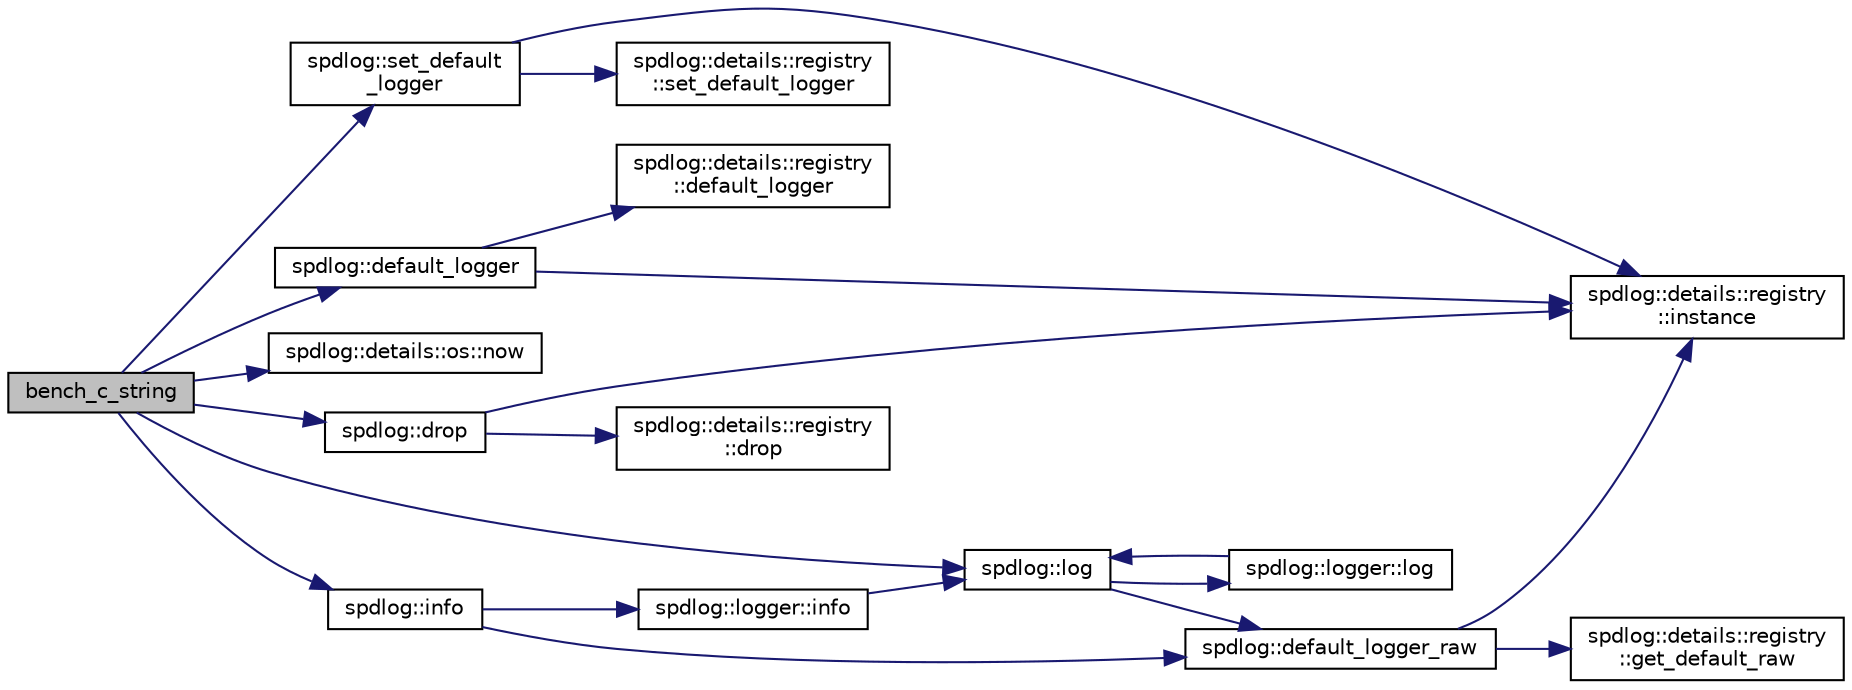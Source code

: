 digraph "bench_c_string"
{
  edge [fontname="Helvetica",fontsize="10",labelfontname="Helvetica",labelfontsize="10"];
  node [fontname="Helvetica",fontsize="10",shape=record];
  rankdir="LR";
  Node1 [label="bench_c_string",height=0.2,width=0.4,color="black", fillcolor="grey75", style="filled" fontcolor="black"];
  Node1 -> Node2 [color="midnightblue",fontsize="10",style="solid",fontname="Helvetica"];
  Node2 [label="spdlog::default_logger",height=0.2,width=0.4,color="black", fillcolor="white", style="filled",URL="$namespacespdlog.html#a9e6a16853c325306188a7f6f642eba94"];
  Node2 -> Node3 [color="midnightblue",fontsize="10",style="solid",fontname="Helvetica"];
  Node3 [label="spdlog::details::registry\l::instance",height=0.2,width=0.4,color="black", fillcolor="white", style="filled",URL="$classspdlog_1_1details_1_1registry.html#a58a1bbb352f751f6b729bc57bfadd6be"];
  Node2 -> Node4 [color="midnightblue",fontsize="10",style="solid",fontname="Helvetica"];
  Node4 [label="spdlog::details::registry\l::default_logger",height=0.2,width=0.4,color="black", fillcolor="white", style="filled",URL="$classspdlog_1_1details_1_1registry.html#af6c1f16e0433b6400aef5219fa1b81ea"];
  Node1 -> Node5 [color="midnightblue",fontsize="10",style="solid",fontname="Helvetica"];
  Node5 [label="spdlog::set_default\l_logger",height=0.2,width=0.4,color="black", fillcolor="white", style="filled",URL="$namespacespdlog.html#ab8a13bd805e706298e1e396ee5ac93bb"];
  Node5 -> Node3 [color="midnightblue",fontsize="10",style="solid",fontname="Helvetica"];
  Node5 -> Node6 [color="midnightblue",fontsize="10",style="solid",fontname="Helvetica"];
  Node6 [label="spdlog::details::registry\l::set_default_logger",height=0.2,width=0.4,color="black", fillcolor="white", style="filled",URL="$classspdlog_1_1details_1_1registry.html#ae2a45628046a1d0cd3f8de81a5556acb"];
  Node1 -> Node7 [color="midnightblue",fontsize="10",style="solid",fontname="Helvetica"];
  Node7 [label="spdlog::details::os::now",height=0.2,width=0.4,color="black", fillcolor="white", style="filled",URL="$namespacespdlog_1_1details_1_1os.html#ab86a7d9f1495a0edae71ce647bae6a66"];
  Node1 -> Node8 [color="midnightblue",fontsize="10",style="solid",fontname="Helvetica"];
  Node8 [label="spdlog::log",height=0.2,width=0.4,color="black", fillcolor="white", style="filled",URL="$namespacespdlog.html#a097f7ede3465a0c9cb7e4d8bfa99bd54"];
  Node8 -> Node9 [color="midnightblue",fontsize="10",style="solid",fontname="Helvetica"];
  Node9 [label="spdlog::default_logger_raw",height=0.2,width=0.4,color="black", fillcolor="white", style="filled",URL="$namespacespdlog.html#a2c623c9fadba3efc09b48dac8a3990be"];
  Node9 -> Node3 [color="midnightblue",fontsize="10",style="solid",fontname="Helvetica"];
  Node9 -> Node10 [color="midnightblue",fontsize="10",style="solid",fontname="Helvetica"];
  Node10 [label="spdlog::details::registry\l::get_default_raw",height=0.2,width=0.4,color="black", fillcolor="white", style="filled",URL="$classspdlog_1_1details_1_1registry.html#a1fd3bc96c2a7be1af1841f5980cd5f4c"];
  Node8 -> Node11 [color="midnightblue",fontsize="10",style="solid",fontname="Helvetica"];
  Node11 [label="spdlog::logger::log",height=0.2,width=0.4,color="black", fillcolor="white", style="filled",URL="$classspdlog_1_1logger.html#a5149c7b8c1ac8aeedbeba779b0e0cfb7"];
  Node11 -> Node8 [color="midnightblue",fontsize="10",style="solid",fontname="Helvetica"];
  Node1 -> Node12 [color="midnightblue",fontsize="10",style="solid",fontname="Helvetica"];
  Node12 [label="spdlog::drop",height=0.2,width=0.4,color="black", fillcolor="white", style="filled",URL="$namespacespdlog.html#af2ec5792fb30798cf285da36cb5c9377"];
  Node12 -> Node3 [color="midnightblue",fontsize="10",style="solid",fontname="Helvetica"];
  Node12 -> Node13 [color="midnightblue",fontsize="10",style="solid",fontname="Helvetica"];
  Node13 [label="spdlog::details::registry\l::drop",height=0.2,width=0.4,color="black", fillcolor="white", style="filled",URL="$classspdlog_1_1details_1_1registry.html#a21f513aa5a7da6a21fe35a5077b2db74"];
  Node1 -> Node14 [color="midnightblue",fontsize="10",style="solid",fontname="Helvetica"];
  Node14 [label="spdlog::info",height=0.2,width=0.4,color="black", fillcolor="white", style="filled",URL="$namespacespdlog.html#aa28eab0ad170c43b6624bf698a12a1d2"];
  Node14 -> Node9 [color="midnightblue",fontsize="10",style="solid",fontname="Helvetica"];
  Node14 -> Node15 [color="midnightblue",fontsize="10",style="solid",fontname="Helvetica"];
  Node15 [label="spdlog::logger::info",height=0.2,width=0.4,color="black", fillcolor="white", style="filled",URL="$classspdlog_1_1logger.html#ab9862f48bf0a87b8f3532d36d404235a"];
  Node15 -> Node8 [color="midnightblue",fontsize="10",style="solid",fontname="Helvetica"];
}
